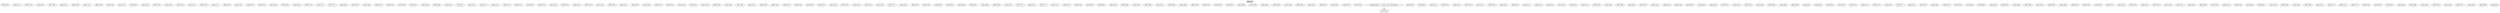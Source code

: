 digraph HIST {
labelloc = "t";
label = "HIST"
fontsize = 27;
"HIST*100"
"HIST*101"
"HIST*102"
"HIST*103"
"HIST*104"
"HIST*105"
"HIST*106"
"HIST*107"
"HIST*108"
"HIST*109"
"HIST*110"
"HIST*200"
"HIST*201"
"HIST*202"
"HIST*205"
"HIST*220"
"HIST*235"
"HIST*236"
"HIST*237"
"HIST*240"
"HIST*241"
"HIST*250"
"HIST*252"
"HIST*256"
"HIST*259"
"HIST*260"
"HIST*270"
"HIST*271"
"HIST*273"
"HIST*280"
"HIST*302"
"HIST*303"
"HIST*304"
"HIST*305"
"HIST*306"
"HIST*307"
"HIST*308"
"HIST*309"
"HIST*310"
"HIST*311"
"HIST*312"
"HIST*313"
"HIST*314"
"HIST*315"
"HIST*317"
"HIST*318"
"HIST*319"
"HIST*321"
"HIST*322"
"HIST*323"
"HIST*324"
"HIST*325"
"HIST*326"
"HIST*327"
"HIST*328"
"HIST*329"
"HIST*331"
"HIST*333"
"HIST*334"
"HIST*335"
"HIST*338"
"HIST*339"
"HIST*340"
"HIST*341"
"HIST*342"
"HIST*344"
"HIST*346"
"HIST*347"
"HIST*349"
"HIST*350"
"HIST*351"
"HIST*352"
"HIST*353"
"HIST*354"
"HIST*355"
"HIST*356"
"HIST*357"
"HIST*358"
"HIST*359"
"HIST*363"
"HIST*364"
"HIST*365"
"HIST*366"
"HIST*367"
"HIST*368"
"HIST*369"
"HIST*370"
"HIST*373"
"HIST*376"
"HIST*377"
"HIST*378"
"HIST*379"
"HIST*380"
"HIST*381"
"HIST*382"
"HIST*383"
"HIST*384"
"HIST*385"
"HIST*386"
"HIST*387"
"HIST*388"
"HIST*389"
"HIST*390"
"HIST*391"
"HIST*392"
"HIST*393"
"HIST*394"
"HIST*395"
"HIST*396"
"HIST*398"
"HIST*399"
"HIST*400"
"HIST*401"
"HIST*402"
"HIST*403"
"HIST*404"
"HIST*405"
"Recommended: 3 credits of any HISTcourse." -> "HIST*406" [style=solid]
"HIST*408"
"HIST*409"
"HIST*411"
"HIST*412"
"HIST*413"
"HIST*414"
"HIST*415"
"HIST*418"
"HIST*419"
"HIST*420"
"HIST*421"
"HIST*423"
"HIST*424"
"HIST*425"
"HIST*432"
"HIST*433"
"HIST*435"
"HIST*436"
"HIST*439"
"HIST*440"
"HIST*441"
"HIST*443"
"HIST*444"
"HIST*446"
"HIST*447"
"HIST*449"
"HIST*450"
"HIST*451"
"HIST*453"
"HIST*455"
"HIST*456"
"HIST*460"
"HIST*464"
"HIST*466"
"HIST*467"
"HIST*468"
"HIST*469"
"HIST*470"
"HIST*473"
"HIST*474"
"HIST*475"
"HIST*476"
"HIST*477"
"HIST*478"
"HIST*479"
"HIST*480"
"HIST*481"
"HIST*482"
"HIST*483"
"HIST*484"
"HIST*485"
"HIST*487"
"HIST*488"
"HIST*490"
"HIST*491"
"HIST*493"
"HIST*494"
"HIST*495"
"HIST*500"
"HIST*505"
"HIST*510"
"HIST*520"
"HIST*525"
"HIST*530"
"HIST*535"
"HIST*540"
"HIST*547"
"HIST*548"
"HIST*549"
"HIST*550"
"HIST*554"
"HIST*558"
"HIST*560"
"HIST*561"
"HIST*563"
"HIST*566"
"HIST*568"
"HIST*569"
"HIST*570"
"HIST*573"
"HIST*575"
"HIST*577"
"HIST*580"
"HIST*581"
"HIST*585"
"HIST*586"
"HIST*589"
"HIST*594"
"HIST*595"
"HIST*596"
"HIST*597"
"HIST*599"
"HIST*649"
"HIST*699"
}
